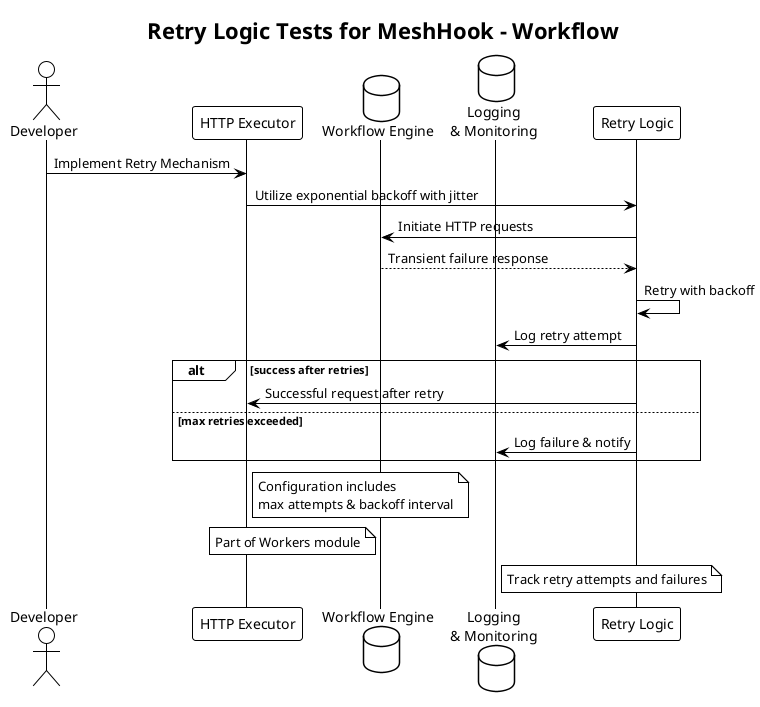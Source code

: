 @startuml
!theme plain

title Retry Logic Tests for MeshHook - Workflow

actor Developer
participant "HTTP Executor" as Executor
database "Workflow Engine" as Engine
database "Logging\n& Monitoring" as Logs
participant "Retry Logic" as Retry

Developer -> Executor : Implement Retry Mechanism
Executor -> Retry : Utilize exponential backoff with jitter
Retry -> Engine : Initiate HTTP requests
Engine --> Retry : Transient failure response
Retry -> Retry : Retry with backoff
Retry -> Logs : Log retry attempt

alt success after retries
    Retry -> Executor : Successful request after retry
else max retries exceeded
    Retry -> Logs : Log failure & notify
end

note right of Executor : Configuration includes\nmax attempts & backoff interval
note left of Engine : Part of Workers module
note right of Logs : Track retry attempts and failures

@enduml